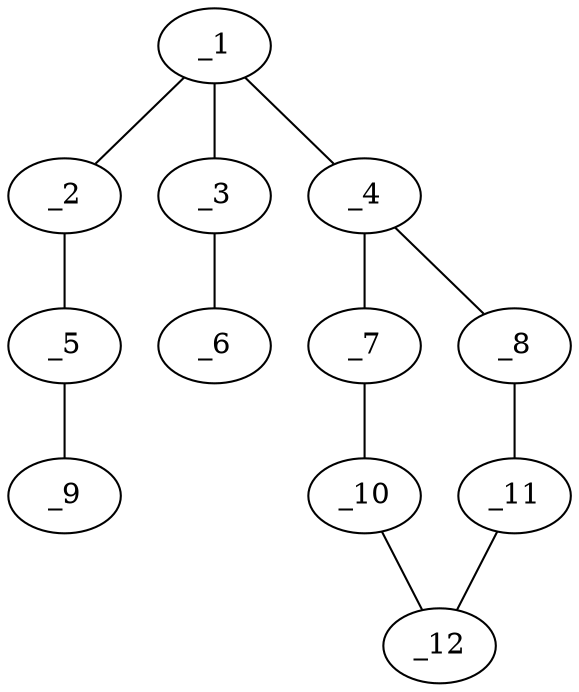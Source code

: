 graph molid71439 {
	_1	 [charge=0,
		chem=1,
		symbol="C  ",
		x="3.732",
		y="0.25"];
	_2	 [charge=0,
		chem=1,
		symbol="C  ",
		x="4.5981",
		y="0.75"];
	_1 -- _2	 [valence=1];
	_3	 [charge=0,
		chem=1,
		symbol="C  ",
		x="2.866",
		y="0.75"];
	_1 -- _3	 [valence=1];
	_4	 [charge=0,
		chem=4,
		symbol="N  ",
		x="3.732",
		y="-0.75"];
	_1 -- _4	 [valence=1];
	_5	 [charge=0,
		chem=1,
		symbol="C  ",
		x="4.5981",
		y="1.75"];
	_2 -- _5	 [valence=1];
	_6	 [charge=0,
		chem=4,
		symbol="N  ",
		x=2,
		y="1.25"];
	_3 -- _6	 [valence=3];
	_7	 [charge=0,
		chem=1,
		symbol="C  ",
		x="2.866",
		y="-1.25"];
	_4 -- _7	 [valence=1];
	_8	 [charge=0,
		chem=1,
		symbol="C  ",
		x="4.5981",
		y="-1.25"];
	_4 -- _8	 [valence=1];
	_9	 [charge=0,
		chem=4,
		symbol="N  ",
		x="4.5981",
		y="2.75"];
	_5 -- _9	 [valence=3];
	_10	 [charge=0,
		chem=1,
		symbol="C  ",
		x="2.866",
		y="-2.25"];
	_7 -- _10	 [valence=1];
	_11	 [charge=0,
		chem=1,
		symbol="C  ",
		x="4.5981",
		y="-2.25"];
	_8 -- _11	 [valence=1];
	_12	 [charge=0,
		chem=2,
		symbol="O  ",
		x="3.732",
		y="-2.75"];
	_10 -- _12	 [valence=1];
	_11 -- _12	 [valence=1];
}
